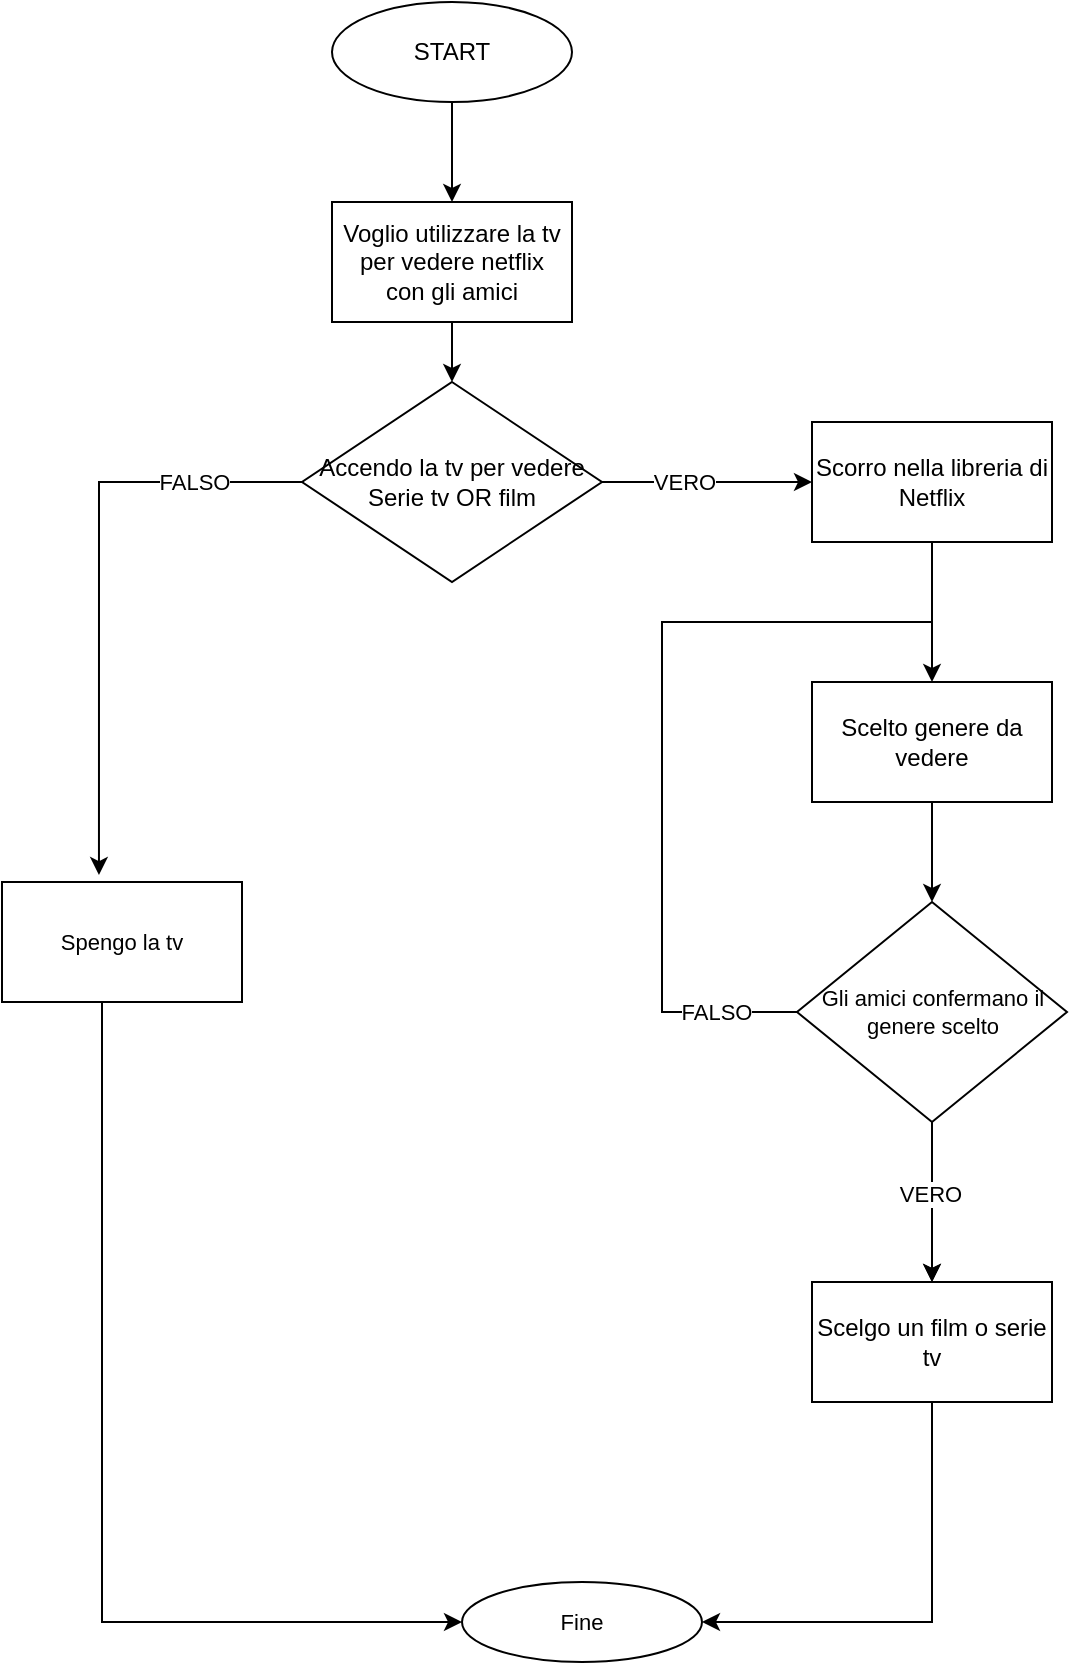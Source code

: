 <mxfile version="20.3.0" type="device"><diagram id="Qc2HRaA8ZR5JLlugAAvg" name="Pagina-1"><mxGraphModel dx="946" dy="588" grid="1" gridSize="10" guides="1" tooltips="1" connect="1" arrows="1" fold="1" page="1" pageScale="1" pageWidth="827" pageHeight="1169" math="0" shadow="0"><root><mxCell id="0"/><mxCell id="1" parent="0"/><mxCell id="PFl-dOIyx4El0AMdvpIW-3" style="edgeStyle=orthogonalEdgeStyle;rounded=0;orthogonalLoop=1;jettySize=auto;html=1;" edge="1" parent="1" source="PFl-dOIyx4El0AMdvpIW-1"><mxGeometry relative="1" as="geometry"><mxPoint x="335" y="130" as="targetPoint"/></mxGeometry></mxCell><mxCell id="PFl-dOIyx4El0AMdvpIW-1" value="START" style="ellipse;whiteSpace=wrap;html=1;" vertex="1" parent="1"><mxGeometry x="275" y="30" width="120" height="50" as="geometry"/></mxCell><mxCell id="PFl-dOIyx4El0AMdvpIW-5" style="edgeStyle=orthogonalEdgeStyle;rounded=0;orthogonalLoop=1;jettySize=auto;html=1;exitX=0.5;exitY=1;exitDx=0;exitDy=0;" edge="1" parent="1" source="PFl-dOIyx4El0AMdvpIW-4" target="PFl-dOIyx4El0AMdvpIW-6"><mxGeometry relative="1" as="geometry"><mxPoint x="335" y="230" as="targetPoint"/></mxGeometry></mxCell><mxCell id="PFl-dOIyx4El0AMdvpIW-4" value="Voglio utilizzare la tv per vedere netflix&lt;br&gt;con gli amici" style="rounded=0;whiteSpace=wrap;html=1;" vertex="1" parent="1"><mxGeometry x="275" y="130" width="120" height="60" as="geometry"/></mxCell><mxCell id="PFl-dOIyx4El0AMdvpIW-8" style="edgeStyle=orthogonalEdgeStyle;rounded=0;orthogonalLoop=1;jettySize=auto;html=1;exitX=1;exitY=0.5;exitDx=0;exitDy=0;entryX=0;entryY=0.5;entryDx=0;entryDy=0;" edge="1" parent="1" source="PFl-dOIyx4El0AMdvpIW-6" target="PFl-dOIyx4El0AMdvpIW-7"><mxGeometry relative="1" as="geometry"/></mxCell><mxCell id="PFl-dOIyx4El0AMdvpIW-24" value="VERO" style="edgeLabel;html=1;align=center;verticalAlign=middle;resizable=0;points=[];fontSize=11;" vertex="1" connectable="0" parent="PFl-dOIyx4El0AMdvpIW-8"><mxGeometry x="-0.305" y="4" relative="1" as="geometry"><mxPoint x="4" y="4" as="offset"/></mxGeometry></mxCell><mxCell id="PFl-dOIyx4El0AMdvpIW-16" style="edgeStyle=orthogonalEdgeStyle;rounded=0;orthogonalLoop=1;jettySize=auto;html=1;exitX=0;exitY=0.5;exitDx=0;exitDy=0;entryX=0.404;entryY=-0.058;entryDx=0;entryDy=0;entryPerimeter=0;fontSize=11;" edge="1" parent="1" source="PFl-dOIyx4El0AMdvpIW-6" target="PFl-dOIyx4El0AMdvpIW-15"><mxGeometry relative="1" as="geometry"><Array as="points"><mxPoint x="159" y="270"/></Array></mxGeometry></mxCell><mxCell id="PFl-dOIyx4El0AMdvpIW-25" value="FALSO" style="edgeLabel;html=1;align=center;verticalAlign=middle;resizable=0;points=[];fontSize=11;" vertex="1" connectable="0" parent="PFl-dOIyx4El0AMdvpIW-16"><mxGeometry x="-0.634" relative="1" as="geometry"><mxPoint as="offset"/></mxGeometry></mxCell><mxCell id="PFl-dOIyx4El0AMdvpIW-6" value="Accendo la tv per vedere Serie tv OR film" style="rhombus;whiteSpace=wrap;html=1;fillStyle=auto;fillColor=default;" vertex="1" parent="1"><mxGeometry x="260" y="220" width="150" height="100" as="geometry"/></mxCell><mxCell id="PFl-dOIyx4El0AMdvpIW-9" style="edgeStyle=orthogonalEdgeStyle;rounded=0;orthogonalLoop=1;jettySize=auto;html=1;exitX=0.5;exitY=1;exitDx=0;exitDy=0;" edge="1" parent="1" source="PFl-dOIyx4El0AMdvpIW-7"><mxGeometry relative="1" as="geometry"><mxPoint x="575" y="370" as="targetPoint"/></mxGeometry></mxCell><mxCell id="PFl-dOIyx4El0AMdvpIW-7" value="Scorro nella libreria di Netflix" style="rounded=0;whiteSpace=wrap;html=1;" vertex="1" parent="1"><mxGeometry x="515" y="240" width="120" height="60" as="geometry"/></mxCell><mxCell id="PFl-dOIyx4El0AMdvpIW-22" style="edgeStyle=orthogonalEdgeStyle;rounded=0;orthogonalLoop=1;jettySize=auto;html=1;exitX=0.5;exitY=1;exitDx=0;exitDy=0;entryX=1;entryY=0.5;entryDx=0;entryDy=0;strokeColor=default;fontSize=11;endArrow=classic;endFill=1;" edge="1" parent="1" source="PFl-dOIyx4El0AMdvpIW-11" target="PFl-dOIyx4El0AMdvpIW-17"><mxGeometry relative="1" as="geometry"/></mxCell><mxCell id="PFl-dOIyx4El0AMdvpIW-11" value="Scelgo un film o serie tv" style="rounded=0;whiteSpace=wrap;html=1;" vertex="1" parent="1"><mxGeometry x="515" y="670" width="120" height="60" as="geometry"/></mxCell><mxCell id="PFl-dOIyx4El0AMdvpIW-21" style="edgeStyle=orthogonalEdgeStyle;rounded=0;orthogonalLoop=1;jettySize=auto;html=1;exitX=0.5;exitY=0;exitDx=0;exitDy=0;entryX=0.5;entryY=0;entryDx=0;entryDy=0;fontSize=11;" edge="1" parent="1" source="PFl-dOIyx4El0AMdvpIW-12" target="PFl-dOIyx4El0AMdvpIW-13"><mxGeometry relative="1" as="geometry"/></mxCell><mxCell id="PFl-dOIyx4El0AMdvpIW-12" value="Scelto genere da vedere" style="rounded=0;whiteSpace=wrap;html=1;direction=west;" vertex="1" parent="1"><mxGeometry x="515" y="370" width="120" height="60" as="geometry"/></mxCell><mxCell id="PFl-dOIyx4El0AMdvpIW-19" style="edgeStyle=orthogonalEdgeStyle;rounded=0;orthogonalLoop=1;jettySize=auto;html=1;exitX=0;exitY=0.5;exitDx=0;exitDy=0;fontSize=11;strokeColor=default;endArrow=none;endFill=0;" edge="1" parent="1" source="PFl-dOIyx4El0AMdvpIW-13"><mxGeometry relative="1" as="geometry"><mxPoint x="575" y="330" as="targetPoint"/><Array as="points"><mxPoint x="440" y="535"/><mxPoint x="440" y="340"/><mxPoint x="575" y="340"/></Array></mxGeometry></mxCell><mxCell id="PFl-dOIyx4El0AMdvpIW-28" value="FALSO" style="edgeLabel;html=1;align=center;verticalAlign=middle;resizable=0;points=[];fontSize=11;" vertex="1" connectable="0" parent="PFl-dOIyx4El0AMdvpIW-19"><mxGeometry x="-0.799" y="2" relative="1" as="geometry"><mxPoint y="-2" as="offset"/></mxGeometry></mxCell><mxCell id="PFl-dOIyx4El0AMdvpIW-20" style="edgeStyle=orthogonalEdgeStyle;rounded=0;orthogonalLoop=1;jettySize=auto;html=1;exitX=0.5;exitY=1;exitDx=0;exitDy=0;entryX=0.5;entryY=0;entryDx=0;entryDy=0;fontSize=11;" edge="1" parent="1" source="PFl-dOIyx4El0AMdvpIW-13" target="PFl-dOIyx4El0AMdvpIW-11"><mxGeometry relative="1" as="geometry"/></mxCell><mxCell id="PFl-dOIyx4El0AMdvpIW-26" value="" style="edgeStyle=orthogonalEdgeStyle;rounded=0;orthogonalLoop=1;jettySize=auto;html=1;strokeColor=default;fontSize=11;endArrow=classic;endFill=1;" edge="1" parent="1" source="PFl-dOIyx4El0AMdvpIW-13" target="PFl-dOIyx4El0AMdvpIW-11"><mxGeometry relative="1" as="geometry"/></mxCell><mxCell id="PFl-dOIyx4El0AMdvpIW-27" value="VERO" style="edgeLabel;html=1;align=center;verticalAlign=middle;resizable=0;points=[];fontSize=11;" vertex="1" connectable="0" parent="PFl-dOIyx4El0AMdvpIW-26"><mxGeometry x="-0.1" y="-1" relative="1" as="geometry"><mxPoint as="offset"/></mxGeometry></mxCell><mxCell id="PFl-dOIyx4El0AMdvpIW-13" value="Gli amici confermano il genere scelto" style="rhombus;whiteSpace=wrap;html=1;fontSize=11;" vertex="1" parent="1"><mxGeometry x="507.5" y="480" width="135" height="110" as="geometry"/></mxCell><mxCell id="PFl-dOIyx4El0AMdvpIW-14" style="edgeStyle=orthogonalEdgeStyle;rounded=0;orthogonalLoop=1;jettySize=auto;html=1;exitX=0.5;exitY=1;exitDx=0;exitDy=0;fontSize=11;" edge="1" parent="1" source="PFl-dOIyx4El0AMdvpIW-13" target="PFl-dOIyx4El0AMdvpIW-13"><mxGeometry relative="1" as="geometry"/></mxCell><mxCell id="PFl-dOIyx4El0AMdvpIW-18" style="edgeStyle=orthogonalEdgeStyle;rounded=0;orthogonalLoop=1;jettySize=auto;html=1;exitX=0.5;exitY=1;exitDx=0;exitDy=0;entryX=0;entryY=0.5;entryDx=0;entryDy=0;fontSize=11;" edge="1" parent="1" source="PFl-dOIyx4El0AMdvpIW-15" target="PFl-dOIyx4El0AMdvpIW-17"><mxGeometry relative="1" as="geometry"><Array as="points"><mxPoint x="160" y="530"/><mxPoint x="160" y="840"/></Array></mxGeometry></mxCell><mxCell id="PFl-dOIyx4El0AMdvpIW-15" value="Spengo la tv" style="rounded=0;whiteSpace=wrap;html=1;fontSize=11;" vertex="1" parent="1"><mxGeometry x="110" y="470" width="120" height="60" as="geometry"/></mxCell><mxCell id="PFl-dOIyx4El0AMdvpIW-17" value="Fine" style="ellipse;whiteSpace=wrap;html=1;fontSize=11;" vertex="1" parent="1"><mxGeometry x="340" y="820" width="120" height="40" as="geometry"/></mxCell></root></mxGraphModel></diagram></mxfile>